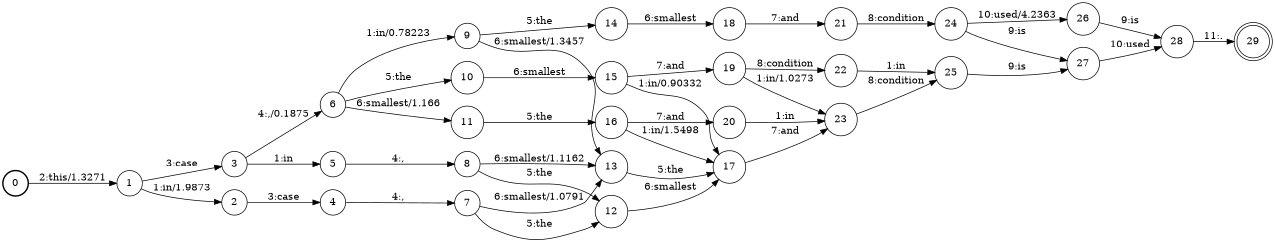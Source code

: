 digraph FST {
rankdir = LR;
size = "8.5,11";
label = "";
center = 1;
orientation = Portrait;
ranksep = "0.4";
nodesep = "0.25";
0 [label = "0", shape = circle, style = bold, fontsize = 14]
	0 -> 1 [label = "2:this/1.3271", fontsize = 14];
1 [label = "1", shape = circle, style = solid, fontsize = 14]
	1 -> 2 [label = "1:in/1.9873", fontsize = 14];
	1 -> 3 [label = "3:case", fontsize = 14];
2 [label = "2", shape = circle, style = solid, fontsize = 14]
	2 -> 4 [label = "3:case", fontsize = 14];
3 [label = "3", shape = circle, style = solid, fontsize = 14]
	3 -> 5 [label = "1:in", fontsize = 14];
	3 -> 6 [label = "4:,/0.1875", fontsize = 14];
4 [label = "4", shape = circle, style = solid, fontsize = 14]
	4 -> 7 [label = "4:,", fontsize = 14];
5 [label = "5", shape = circle, style = solid, fontsize = 14]
	5 -> 8 [label = "4:,", fontsize = 14];
6 [label = "6", shape = circle, style = solid, fontsize = 14]
	6 -> 9 [label = "1:in/0.78223", fontsize = 14];
	6 -> 10 [label = "5:the", fontsize = 14];
	6 -> 11 [label = "6:smallest/1.166", fontsize = 14];
7 [label = "7", shape = circle, style = solid, fontsize = 14]
	7 -> 12 [label = "5:the", fontsize = 14];
	7 -> 13 [label = "6:smallest/1.0791", fontsize = 14];
8 [label = "8", shape = circle, style = solid, fontsize = 14]
	8 -> 12 [label = "5:the", fontsize = 14];
	8 -> 13 [label = "6:smallest/1.1162", fontsize = 14];
9 [label = "9", shape = circle, style = solid, fontsize = 14]
	9 -> 14 [label = "5:the", fontsize = 14];
	9 -> 13 [label = "6:smallest/1.3457", fontsize = 14];
10 [label = "10", shape = circle, style = solid, fontsize = 14]
	10 -> 15 [label = "6:smallest", fontsize = 14];
11 [label = "11", shape = circle, style = solid, fontsize = 14]
	11 -> 16 [label = "5:the", fontsize = 14];
12 [label = "12", shape = circle, style = solid, fontsize = 14]
	12 -> 17 [label = "6:smallest", fontsize = 14];
13 [label = "13", shape = circle, style = solid, fontsize = 14]
	13 -> 17 [label = "5:the", fontsize = 14];
14 [label = "14", shape = circle, style = solid, fontsize = 14]
	14 -> 18 [label = "6:smallest", fontsize = 14];
15 [label = "15", shape = circle, style = solid, fontsize = 14]
	15 -> 17 [label = "1:in/0.90332", fontsize = 14];
	15 -> 19 [label = "7:and", fontsize = 14];
16 [label = "16", shape = circle, style = solid, fontsize = 14]
	16 -> 17 [label = "1:in/1.5498", fontsize = 14];
	16 -> 20 [label = "7:and", fontsize = 14];
17 [label = "17", shape = circle, style = solid, fontsize = 14]
	17 -> 23 [label = "7:and", fontsize = 14];
18 [label = "18", shape = circle, style = solid, fontsize = 14]
	18 -> 21 [label = "7:and", fontsize = 14];
19 [label = "19", shape = circle, style = solid, fontsize = 14]
	19 -> 23 [label = "1:in/1.0273", fontsize = 14];
	19 -> 22 [label = "8:condition", fontsize = 14];
20 [label = "20", shape = circle, style = solid, fontsize = 14]
	20 -> 23 [label = "1:in", fontsize = 14];
21 [label = "21", shape = circle, style = solid, fontsize = 14]
	21 -> 24 [label = "8:condition", fontsize = 14];
22 [label = "22", shape = circle, style = solid, fontsize = 14]
	22 -> 25 [label = "1:in", fontsize = 14];
23 [label = "23", shape = circle, style = solid, fontsize = 14]
	23 -> 25 [label = "8:condition", fontsize = 14];
24 [label = "24", shape = circle, style = solid, fontsize = 14]
	24 -> 27 [label = "9:is", fontsize = 14];
	24 -> 26 [label = "10:used/4.2363", fontsize = 14];
25 [label = "25", shape = circle, style = solid, fontsize = 14]
	25 -> 27 [label = "9:is", fontsize = 14];
26 [label = "26", shape = circle, style = solid, fontsize = 14]
	26 -> 28 [label = "9:is", fontsize = 14];
27 [label = "27", shape = circle, style = solid, fontsize = 14]
	27 -> 28 [label = "10:used", fontsize = 14];
28 [label = "28", shape = circle, style = solid, fontsize = 14]
	28 -> 29 [label = "11:.", fontsize = 14];
29 [label = "29", shape = doublecircle, style = solid, fontsize = 14]
}
